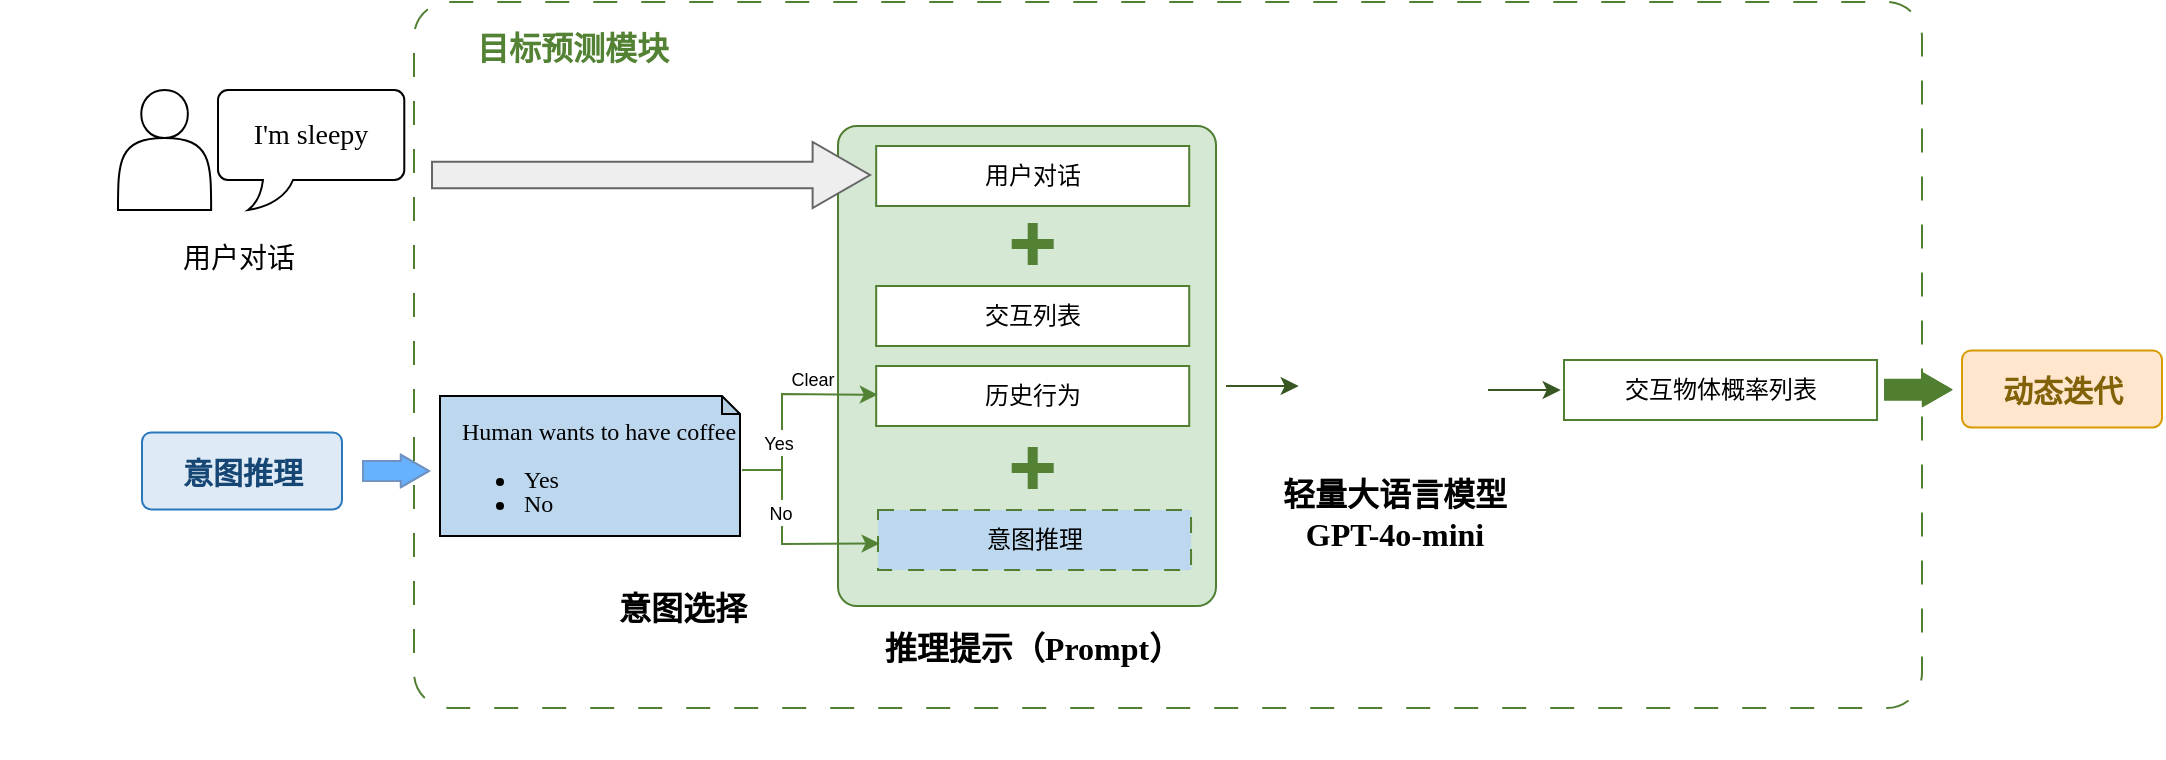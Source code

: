 <mxfile version="26.2.12">
  <diagram name="第 1 页" id="XD0qNdfzVpc5fez3cEbL">
    <mxGraphModel dx="2247" dy="965" grid="1" gridSize="10" guides="1" tooltips="1" connect="1" arrows="1" fold="1" page="1" pageScale="1" pageWidth="827" pageHeight="1169" math="0" shadow="0">
      <root>
        <mxCell id="0" />
        <mxCell id="1" parent="0" />
        <mxCell id="Pevi6lEuzVazkCSeS_fv-1" value="" style="rounded=1;arcSize=5;whiteSpace=wrap;html=1;fillColor=light-dark(#ffffff, #1f2f1e);strokeColor=light-dark(#517f31, #446e2c);dashed=1;dashPattern=12 12;" parent="1" vertex="1">
          <mxGeometry x="186" y="246" width="754" height="353" as="geometry" />
        </mxCell>
        <mxCell id="Pevi6lEuzVazkCSeS_fv-3" value="" style="group" parent="1" vertex="1" connectable="0">
          <mxGeometry x="391" y="308" width="200" height="281" as="geometry" />
        </mxCell>
        <mxCell id="Pevi6lEuzVazkCSeS_fv-4" value="" style="rounded=1;arcSize=5;whiteSpace=wrap;html=1;fillColor=#d5e8d4;strokeColor=light-dark(#517f31, #446e2c);align=center;verticalAlign=middle;fontFamily=Helvetica;fontSize=12;fontColor=default;" parent="Pevi6lEuzVazkCSeS_fv-3" vertex="1">
          <mxGeometry x="7" width="189" height="240" as="geometry" />
        </mxCell>
        <mxCell id="Pevi6lEuzVazkCSeS_fv-5" value="" style="group" parent="Pevi6lEuzVazkCSeS_fv-3" vertex="1" connectable="0">
          <mxGeometry x="26.087" y="10" width="156.522" height="240" as="geometry" />
        </mxCell>
        <mxCell id="Pevi6lEuzVazkCSeS_fv-6" value="" style="group" parent="Pevi6lEuzVazkCSeS_fv-5" vertex="1" connectable="0">
          <mxGeometry width="156.522" height="30" as="geometry" />
        </mxCell>
        <mxCell id="Pevi6lEuzVazkCSeS_fv-7" value="" style="verticalLabelPosition=bottom;verticalAlign=top;html=1;shape=mxgraph.basic.rect;fillColor2=none;strokeWidth=1;size=20;indent=5;strokeColor=light-dark(#517f31, #ededed);" parent="Pevi6lEuzVazkCSeS_fv-6" vertex="1">
          <mxGeometry width="156.522" height="30" as="geometry" />
        </mxCell>
        <mxCell id="Pevi6lEuzVazkCSeS_fv-8" value="用户对话" style="text;html=1;align=center;verticalAlign=middle;whiteSpace=wrap;rounded=0;" parent="Pevi6lEuzVazkCSeS_fv-6" vertex="1">
          <mxGeometry y="7.5" width="156.522" height="15" as="geometry" />
        </mxCell>
        <mxCell id="Pevi6lEuzVazkCSeS_fv-9" value="" style="group" parent="Pevi6lEuzVazkCSeS_fv-5" vertex="1" connectable="0">
          <mxGeometry y="70" width="156.522" height="30" as="geometry" />
        </mxCell>
        <mxCell id="Pevi6lEuzVazkCSeS_fv-10" value="" style="verticalLabelPosition=bottom;verticalAlign=top;html=1;shape=mxgraph.basic.rect;fillColor2=none;strokeWidth=1;size=20;indent=5;strokeColor=light-dark(#517f31, #ededed);align=center;fontFamily=Helvetica;fontSize=12;fontColor=default;fillColor=default;" parent="Pevi6lEuzVazkCSeS_fv-9" vertex="1">
          <mxGeometry width="156.522" height="30" as="geometry" />
        </mxCell>
        <mxCell id="Pevi6lEuzVazkCSeS_fv-11" value="交互列表" style="text;html=1;align=center;verticalAlign=middle;whiteSpace=wrap;rounded=0;" parent="Pevi6lEuzVazkCSeS_fv-9" vertex="1">
          <mxGeometry y="7.5" width="156.522" height="15" as="geometry" />
        </mxCell>
        <mxCell id="Pevi6lEuzVazkCSeS_fv-12" value="" style="group" parent="Pevi6lEuzVazkCSeS_fv-5" vertex="1" connectable="0">
          <mxGeometry y="110" width="156.522" height="30" as="geometry" />
        </mxCell>
        <mxCell id="Pevi6lEuzVazkCSeS_fv-13" value="" style="verticalLabelPosition=bottom;verticalAlign=top;html=1;shape=mxgraph.basic.rect;fillColor2=none;strokeWidth=1;size=20;indent=5;strokeColor=light-dark(#517f31, #ededed);align=center;fontFamily=Helvetica;fontSize=12;fontColor=default;fillColor=default;" parent="Pevi6lEuzVazkCSeS_fv-12" vertex="1">
          <mxGeometry width="156.522" height="30" as="geometry" />
        </mxCell>
        <mxCell id="Pevi6lEuzVazkCSeS_fv-14" value="历史行为" style="text;html=1;align=center;verticalAlign=middle;whiteSpace=wrap;rounded=0;" parent="Pevi6lEuzVazkCSeS_fv-12" vertex="1">
          <mxGeometry y="7.5" width="156.522" height="15" as="geometry" />
        </mxCell>
        <mxCell id="Pevi6lEuzVazkCSeS_fv-15" value="" style="group;dashed=1;dashPattern=8 8;fillColor=light-dark(#bdd7ee, #ededed);" parent="Pevi6lEuzVazkCSeS_fv-5" vertex="1" connectable="0">
          <mxGeometry x="0.91" y="182" width="156.522" height="30" as="geometry" />
        </mxCell>
        <mxCell id="Pevi6lEuzVazkCSeS_fv-16" value="" style="verticalLabelPosition=bottom;verticalAlign=top;html=1;shape=mxgraph.basic.rect;fillColor2=none;strokeWidth=1;size=20;indent=5;strokeColor=light-dark(#517f31, #ededed);align=center;fontFamily=Helvetica;fontSize=12;fontColor=default;fillColor=light-dark(#bdd7ee, #ededed);dashed=1;dashPattern=8 8;" parent="Pevi6lEuzVazkCSeS_fv-15" vertex="1">
          <mxGeometry width="156.522" height="30" as="geometry" />
        </mxCell>
        <mxCell id="Pevi6lEuzVazkCSeS_fv-17" value="意图推理" style="text;html=1;align=center;verticalAlign=middle;whiteSpace=wrap;rounded=0;" parent="Pevi6lEuzVazkCSeS_fv-15" vertex="1">
          <mxGeometry y="7.5" width="156.522" height="15" as="geometry" />
        </mxCell>
        <mxCell id="Pevi6lEuzVazkCSeS_fv-18" value="" style="shape=cross;whiteSpace=wrap;html=1;fillColor=light-dark(#548235, #ededed);strokeColor=light-dark(#548235, #ededed);aspect=fixed;" parent="Pevi6lEuzVazkCSeS_fv-5" vertex="1">
          <mxGeometry x="68.263" y="39" width="20" height="20" as="geometry" />
        </mxCell>
        <mxCell id="Pevi6lEuzVazkCSeS_fv-19" value="" style="endArrow=classic;startArrow=classic;html=1;rounded=0;entryX=0.005;entryY=0.479;entryDx=0;entryDy=0;entryPerimeter=0;exitX=0.005;exitY=0.558;exitDx=0;exitDy=0;exitPerimeter=0;strokeColor=light-dark(#548235, #ededed);" parent="Pevi6lEuzVazkCSeS_fv-5" source="Pevi6lEuzVazkCSeS_fv-16" target="Pevi6lEuzVazkCSeS_fv-13" edge="1">
          <mxGeometry width="50" height="50" relative="1" as="geometry">
            <mxPoint x="-58.087" y="177" as="sourcePoint" />
            <mxPoint x="-172.087" y="73" as="targetPoint" />
            <Array as="points">
              <mxPoint x="-47.087" y="199" />
              <mxPoint x="-47.087" y="124" />
            </Array>
          </mxGeometry>
        </mxCell>
        <mxCell id="Pevi6lEuzVazkCSeS_fv-20" value="&lt;font style=&quot;font-size: 9px;&quot;&gt;Yes&lt;/font&gt;" style="edgeLabel;html=1;align=center;verticalAlign=middle;resizable=0;points=[];" parent="Pevi6lEuzVazkCSeS_fv-19" vertex="1" connectable="0">
          <mxGeometry x="0.167" y="2" relative="1" as="geometry">
            <mxPoint as="offset" />
          </mxGeometry>
        </mxCell>
        <mxCell id="Pevi6lEuzVazkCSeS_fv-21" value="&lt;font style=&quot;font-size: 9px;&quot;&gt;No&lt;/font&gt;" style="edgeLabel;html=1;align=center;verticalAlign=middle;resizable=0;points=[];" parent="Pevi6lEuzVazkCSeS_fv-19" vertex="1" connectable="0">
          <mxGeometry x="-0.241" y="1" relative="1" as="geometry">
            <mxPoint as="offset" />
          </mxGeometry>
        </mxCell>
        <mxCell id="Pevi6lEuzVazkCSeS_fv-22" value="Clear" style="edgeLabel;html=1;align=center;verticalAlign=middle;resizable=0;points=[];fontSize=9;" parent="Pevi6lEuzVazkCSeS_fv-19" vertex="1" connectable="0">
          <mxGeometry x="0.6" y="1" relative="1" as="geometry">
            <mxPoint x="1" y="-6" as="offset" />
          </mxGeometry>
        </mxCell>
        <mxCell id="Pevi6lEuzVazkCSeS_fv-23" value="" style="shape=cross;whiteSpace=wrap;html=1;fillColor=light-dark(#548235, #ededed);strokeColor=light-dark(#548235, #ededed);aspect=fixed;" parent="Pevi6lEuzVazkCSeS_fv-3" vertex="1">
          <mxGeometry x="94.35" y="161" width="20" height="20" as="geometry" />
        </mxCell>
        <mxCell id="Pevi6lEuzVazkCSeS_fv-24" value="&lt;font face=&quot;Times New Roman&quot; style=&quot;font-size: 16px;&quot;&gt;&lt;b style=&quot;&quot;&gt;推理提示（Prompt）&lt;/b&gt;&lt;/font&gt;" style="text;html=1;align=center;verticalAlign=middle;resizable=0;points=[];autosize=1;strokeColor=none;fillColor=none;" parent="Pevi6lEuzVazkCSeS_fv-3" vertex="1">
          <mxGeometry x="19.353" y="246" width="170" height="30" as="geometry" />
        </mxCell>
        <mxCell id="Pevi6lEuzVazkCSeS_fv-25" value="" style="group" parent="1" vertex="1" connectable="0">
          <mxGeometry x="630" y="387" width="204" height="232" as="geometry" />
        </mxCell>
        <mxCell id="Pevi6lEuzVazkCSeS_fv-26" value="" style="shape=image;html=1;verticalAlign=top;verticalLabelPosition=bottom;labelBackgroundColor=#ffffff;imageAspect=0;aspect=fixed;image=https://cdn0.iconfinder.com/data/icons/phosphor-light-vol-1/256/brain-light-128.png;imageBackground=none;imageBorder=none;" parent="Pevi6lEuzVazkCSeS_fv-25" vertex="1">
          <mxGeometry x="3.5" y="7.5" width="83" height="83" as="geometry" />
        </mxCell>
        <mxCell id="Pevi6lEuzVazkCSeS_fv-27" value="" style="group;fontStyle=0;strokeWidth=1;" parent="Pevi6lEuzVazkCSeS_fv-25" vertex="1" connectable="0">
          <mxGeometry width="116.436" height="165" as="geometry" />
        </mxCell>
        <mxCell id="Pevi6lEuzVazkCSeS_fv-28" value="&lt;font face=&quot;Times New Roman&quot;&gt;&lt;span style=&quot;font-size: 16px;&quot;&gt;&lt;b&gt;轻量大语言模型&lt;/b&gt;&lt;/span&gt;&lt;/font&gt;&lt;br&gt;&lt;div&gt;&lt;font style=&quot;font-size: 16px;&quot; face=&quot;Times New Roman&quot;&gt;&lt;b style=&quot;&quot;&gt;GPT-4o-mini&lt;/b&gt;&lt;/font&gt;&lt;/div&gt;" style="text;html=1;align=center;verticalAlign=middle;resizable=0;points=[];autosize=1;strokeColor=none;fillColor=none;" parent="Pevi6lEuzVazkCSeS_fv-27" vertex="1">
          <mxGeometry x="-23.564" y="90" width="140" height="50" as="geometry" />
        </mxCell>
        <mxCell id="Pevi6lEuzVazkCSeS_fv-29" value="" style="shape=flexArrow;endArrow=classic;html=1;rounded=0;fillColor=#66B2FF;strokeColor=light-dark(#7193c2, #ededed);endWidth=5.2;endSize=4.356;" parent="1" edge="1">
          <mxGeometry width="50" height="50" relative="1" as="geometry">
            <mxPoint x="160" y="480.5" as="sourcePoint" />
            <mxPoint x="194" y="480.5" as="targetPoint" />
            <Array as="points">
              <mxPoint x="170" y="480.5" />
            </Array>
          </mxGeometry>
        </mxCell>
        <mxCell id="Pevi6lEuzVazkCSeS_fv-30" value="" style="group" parent="1" vertex="1" connectable="0">
          <mxGeometry x="38" y="290" width="163" height="100" as="geometry" />
        </mxCell>
        <mxCell id="Pevi6lEuzVazkCSeS_fv-31" value="" style="group" parent="Pevi6lEuzVazkCSeS_fv-30" vertex="1" connectable="0">
          <mxGeometry x="-58.214" width="221.214" height="88" as="geometry" />
        </mxCell>
        <mxCell id="Pevi6lEuzVazkCSeS_fv-32" value="" style="shape=actor;whiteSpace=wrap;html=1;" parent="Pevi6lEuzVazkCSeS_fv-31" vertex="1">
          <mxGeometry x="58.214" width="46.571" height="60" as="geometry" />
        </mxCell>
        <mxCell id="Pevi6lEuzVazkCSeS_fv-33" value="&lt;font face=&quot;Times New Roman&quot; style=&quot;font-size: 14px;&quot;&gt;I&#39;m sleepy&lt;/font&gt;" style="whiteSpace=wrap;html=1;shape=mxgraph.basic.roundRectCallout;dx=30;dy=15;size=5;boundedLbl=1;" parent="Pevi6lEuzVazkCSeS_fv-31" vertex="1">
          <mxGeometry x="108.219" width="93.143" height="60" as="geometry" />
        </mxCell>
        <mxCell id="Pevi6lEuzVazkCSeS_fv-34" value="&lt;font face=&quot;Times New Roman&quot; style=&quot;font-size: 14px;&quot;&gt;用户对话&lt;/font&gt;" style="text;html=1;align=center;verticalAlign=middle;resizable=0;points=[];autosize=1;strokeColor=none;fillColor=none;" parent="Pevi6lEuzVazkCSeS_fv-30" vertex="1">
          <mxGeometry x="20" y="70" width="80" height="30" as="geometry" />
        </mxCell>
        <mxCell id="Pevi6lEuzVazkCSeS_fv-35" value="" style="group" parent="1" vertex="1" connectable="0">
          <mxGeometry x="50" y="456" width="100" height="50" as="geometry" />
        </mxCell>
        <mxCell id="Pevi6lEuzVazkCSeS_fv-36" value="" style="rounded=1;arcSize=12;whiteSpace=wrap;html=1;fillColor=light-dark(#deebf7, #1d293b);strokeColor=light-dark(#2a77bc, #5c79a3);align=center;verticalAlign=middle;fontFamily=Helvetica;fontSize=12;fontColor=default;" parent="Pevi6lEuzVazkCSeS_fv-35" vertex="1">
          <mxGeometry y="5.2" width="100" height="38.5" as="geometry" />
        </mxCell>
        <mxCell id="Pevi6lEuzVazkCSeS_fv-37" value="&lt;span style=&quot;font-size: 15px; font-family: &amp;quot;Times New Roman&amp;quot;; background-color: transparent; color: light-dark(rgb(22, 70, 115), rgb(105, 193, 149));&quot;&gt;意图推理&lt;/span&gt;" style="text;html=1;align=center;verticalAlign=middle;resizable=0;points=[];autosize=1;strokeColor=none;fillColor=none;fontColor=light-dark(#164673, #69c195);fontStyle=1" parent="Pevi6lEuzVazkCSeS_fv-35" vertex="1">
          <mxGeometry x="10" y="10" width="80" height="30" as="geometry" />
        </mxCell>
        <mxCell id="Pevi6lEuzVazkCSeS_fv-38" value="" style="group;strokeWidth=24;" parent="1" vertex="1" connectable="0">
          <mxGeometry x="280" y="493" width="675" height="131" as="geometry" />
        </mxCell>
        <mxCell id="Pevi6lEuzVazkCSeS_fv-39" value="&lt;span style=&quot;color: rgba(0, 0, 0, 0); font-family: monospace; font-size: 0px; text-align: start;&quot;&gt;%3CmxGraphModel%3E%3Croot%3E%3CmxCell%20id%3D%220%22%2F%3E%3CmxCell%20id%3D%221%22%20parent%3D%220%22%2F%3E%3CmxCell%20id%3D%222%22%20value%3D%22%26lt%3Bb%26gt%3BEnv.%20Prompt%26lt%3B%2Fb%26gt%3B%22%20style%3D%22text%3Bhtml%3D1%3Balign%3Dcenter%3BverticalAlign%3Dmiddle%3Bresizable%3D0%3Bpoints%3D%5B%5D%3Bautosize%3D1%3BstrokeColor%3Dnone%3BfillColor%3Dnone%3B%22%20vertex%3D%221%22%20parent%3D%221%22%3E%3CmxGeometry%20x%3D%22235%22%20y%3D%22265%22%20width%3D%2290%22%20height%3D%2230%22%20as%3D%22geometry%22%2F%3E%3C%2FmxCell%3E%3C%2Froot%3E%3C%2FmxGraphModel%3E&lt;/span&gt;" style="text;html=1;align=center;verticalAlign=middle;resizable=0;points=[];autosize=1;strokeColor=none;fillColor=none;fontStyle=4" parent="Pevi6lEuzVazkCSeS_fv-38" vertex="1">
          <mxGeometry x="32.436" y="78.218" width="20" height="30" as="geometry" />
        </mxCell>
        <mxCell id="Pevi6lEuzVazkCSeS_fv-40" value="" style="group" parent="Pevi6lEuzVazkCSeS_fv-38" vertex="1" connectable="0">
          <mxGeometry x="-81" y="-80" width="756" height="211" as="geometry" />
        </mxCell>
        <mxCell id="Pevi6lEuzVazkCSeS_fv-41" value="&lt;div style=&quot;text-align: center; line-height: 100%;&quot;&gt;&lt;span style=&quot;background-color: transparent; color: light-dark(rgb(0, 0, 0), rgb(255, 255, 255)); font-family: &amp;quot;Times New Roman&amp;quot;;&quot;&gt;&amp;nbsp; &amp;nbsp; &amp;nbsp;&lt;/span&gt;&lt;/div&gt;&lt;div style=&quot;text-align: center; line-height: 100%;&quot;&gt;&lt;span style=&quot;background-color: transparent; color: light-dark(rgb(0, 0, 0), rgb(255, 255, 255)); font-family: &amp;quot;Times New Roman&amp;quot;;&quot;&gt;&amp;nbsp; &amp;nbsp;&lt;/span&gt;&lt;span style=&quot;font-family: &amp;quot;Times New Roman&amp;quot;; background-color: transparent; color: light-dark(rgb(0, 0, 0), rgb(255, 255, 255));&quot;&gt;Human wants to have coffee&lt;/span&gt;&lt;/div&gt;&lt;ul style=&quot;line-height: 100%;&quot;&gt;&lt;li&gt;&lt;font face=&quot;Times New Roman&quot;&gt;Yes&lt;/font&gt;&lt;/li&gt;&lt;li&gt;&lt;font face=&quot;Times New Roman&quot;&gt;No&lt;/font&gt;&lt;/li&gt;&lt;/ul&gt;" style="shape=note;whiteSpace=wrap;html=1;backgroundOutline=1;darkOpacity=0.05;align=left;size=9;fillColor=light-dark(#bdd7ee, #ededed);" parent="Pevi6lEuzVazkCSeS_fv-40" vertex="1">
          <mxGeometry y="30" width="150" height="70" as="geometry" />
        </mxCell>
        <mxCell id="Pevi6lEuzVazkCSeS_fv-42" value="&lt;font face=&quot;Times New Roman&quot;&gt;&lt;span style=&quot;font-size: 16px;&quot;&gt;&lt;b&gt;意图选择&lt;/b&gt;&lt;/span&gt;&lt;/font&gt;" style="text;html=1;align=center;verticalAlign=middle;resizable=0;points=[];autosize=1;strokeColor=none;fillColor=none;" parent="Pevi6lEuzVazkCSeS_fv-40" vertex="1">
          <mxGeometry x="76.001" y="121" width="90" height="30" as="geometry" />
        </mxCell>
        <mxCell id="Pevi6lEuzVazkCSeS_fv-58" value="" style="shape=flexArrow;endArrow=classic;html=1;rounded=0;fillColor=light-dark(#517f31, #2566a8);strokeColor=light-dark(#517f31, #ededed);endWidth=5.2;endSize=4.356;" parent="Pevi6lEuzVazkCSeS_fv-40" edge="1">
          <mxGeometry width="50" height="50" relative="1" as="geometry">
            <mxPoint x="722" y="26.82" as="sourcePoint" />
            <mxPoint x="756" y="26.82" as="targetPoint" />
            <Array as="points">
              <mxPoint x="732" y="26.82" />
            </Array>
          </mxGeometry>
        </mxCell>
        <mxCell id="Pevi6lEuzVazkCSeS_fv-43" value="&lt;font style=&quot;font-size: 16px;&quot; face=&quot;Times New Roman&quot;&gt;目标预测模块&lt;/font&gt;" style="text;html=1;align=center;verticalAlign=middle;resizable=0;points=[];autosize=1;strokeColor=none;fillColor=none;fontColor=light-dark(#548235, #69c195);fontStyle=1" parent="1" vertex="1">
          <mxGeometry x="205" y="253.5" width="120" height="30" as="geometry" />
        </mxCell>
        <mxCell id="Pevi6lEuzVazkCSeS_fv-44" style="edgeStyle=orthogonalEdgeStyle;rounded=1;orthogonalLoop=1;jettySize=auto;html=1;fillColor=#1ba1e2;strokeColor=light-dark(#385723, #28ab6a);curved=0;" parent="1" edge="1">
          <mxGeometry relative="1" as="geometry">
            <mxPoint x="592.0" y="438" as="sourcePoint" />
            <mxPoint x="628.0" y="438" as="targetPoint" />
            <Array as="points">
              <mxPoint x="628.37" y="438.21" />
              <mxPoint x="628.37" y="438.21" />
            </Array>
          </mxGeometry>
        </mxCell>
        <mxCell id="Pevi6lEuzVazkCSeS_fv-45" value="" style="shape=singleArrow;whiteSpace=wrap;html=1;fillColor=light-dark(#eeeeee, #1a1a1a);strokeColor=#666666;gradientColor=none;arrowWidth=0.402;arrowSize=0.131;" parent="1" vertex="1">
          <mxGeometry x="195" y="316" width="219" height="33" as="geometry" />
        </mxCell>
        <mxCell id="Pevi6lEuzVazkCSeS_fv-46" value="" style="endArrow=none;html=1;rounded=0;strokeColor=light-dark(#548235, #ededed);" parent="1" edge="1">
          <mxGeometry width="50" height="50" relative="1" as="geometry">
            <mxPoint x="350" y="480" as="sourcePoint" />
            <mxPoint x="370" y="480" as="targetPoint" />
          </mxGeometry>
        </mxCell>
        <mxCell id="Pevi6lEuzVazkCSeS_fv-47" style="edgeStyle=orthogonalEdgeStyle;rounded=1;orthogonalLoop=1;jettySize=auto;html=1;fillColor=#1ba1e2;strokeColor=light-dark(#385723, #28ab6a);curved=0;" parent="1" edge="1">
          <mxGeometry relative="1" as="geometry">
            <mxPoint x="723.0" y="440" as="sourcePoint" />
            <mxPoint x="759.0" y="440" as="targetPoint" />
            <Array as="points">
              <mxPoint x="759.37" y="440.21" />
              <mxPoint x="759.37" y="440.21" />
            </Array>
          </mxGeometry>
        </mxCell>
        <mxCell id="Pevi6lEuzVazkCSeS_fv-49" value="" style="group" parent="1" vertex="1" connectable="0">
          <mxGeometry x="760.997" y="425" width="156.522" height="30" as="geometry" />
        </mxCell>
        <mxCell id="Pevi6lEuzVazkCSeS_fv-50" value="" style="verticalLabelPosition=bottom;verticalAlign=top;html=1;shape=mxgraph.basic.rect;fillColor2=none;strokeWidth=1;size=20;indent=5;strokeColor=light-dark(#517f31, #ededed);align=center;fontFamily=Helvetica;fontSize=12;fontColor=default;fillColor=default;" parent="Pevi6lEuzVazkCSeS_fv-49" vertex="1">
          <mxGeometry width="156.522" height="30" as="geometry" />
        </mxCell>
        <mxCell id="Pevi6lEuzVazkCSeS_fv-51" value="交互物体概率列表" style="text;html=1;align=center;verticalAlign=middle;whiteSpace=wrap;rounded=0;" parent="Pevi6lEuzVazkCSeS_fv-49" vertex="1">
          <mxGeometry y="7.5" width="156.522" height="15" as="geometry" />
        </mxCell>
        <mxCell id="Pevi6lEuzVazkCSeS_fv-60" value="" style="group" parent="1" vertex="1" connectable="0">
          <mxGeometry x="960" y="415" width="100" height="50" as="geometry" />
        </mxCell>
        <mxCell id="Pevi6lEuzVazkCSeS_fv-61" value="" style="rounded=1;arcSize=12;whiteSpace=wrap;html=1;fillColor=#ffe6cc;strokeColor=#d79b00;align=center;verticalAlign=middle;fontFamily=Helvetica;fontSize=12;" parent="Pevi6lEuzVazkCSeS_fv-60" vertex="1">
          <mxGeometry y="5.2" width="100" height="38.5" as="geometry" />
        </mxCell>
        <mxCell id="Pevi6lEuzVazkCSeS_fv-62" value="&lt;font face=&quot;Times New Roman&quot;&gt;&lt;span style=&quot;font-size: 15px;&quot;&gt;动态迭代&lt;/span&gt;&lt;/font&gt;" style="text;html=1;align=center;verticalAlign=middle;resizable=0;points=[];autosize=1;strokeColor=none;fillColor=none;fontColor=light-dark(#816209, #69c195);fontStyle=1" parent="Pevi6lEuzVazkCSeS_fv-60" vertex="1">
          <mxGeometry x="10" y="10" width="80" height="30" as="geometry" />
        </mxCell>
      </root>
    </mxGraphModel>
  </diagram>
</mxfile>
